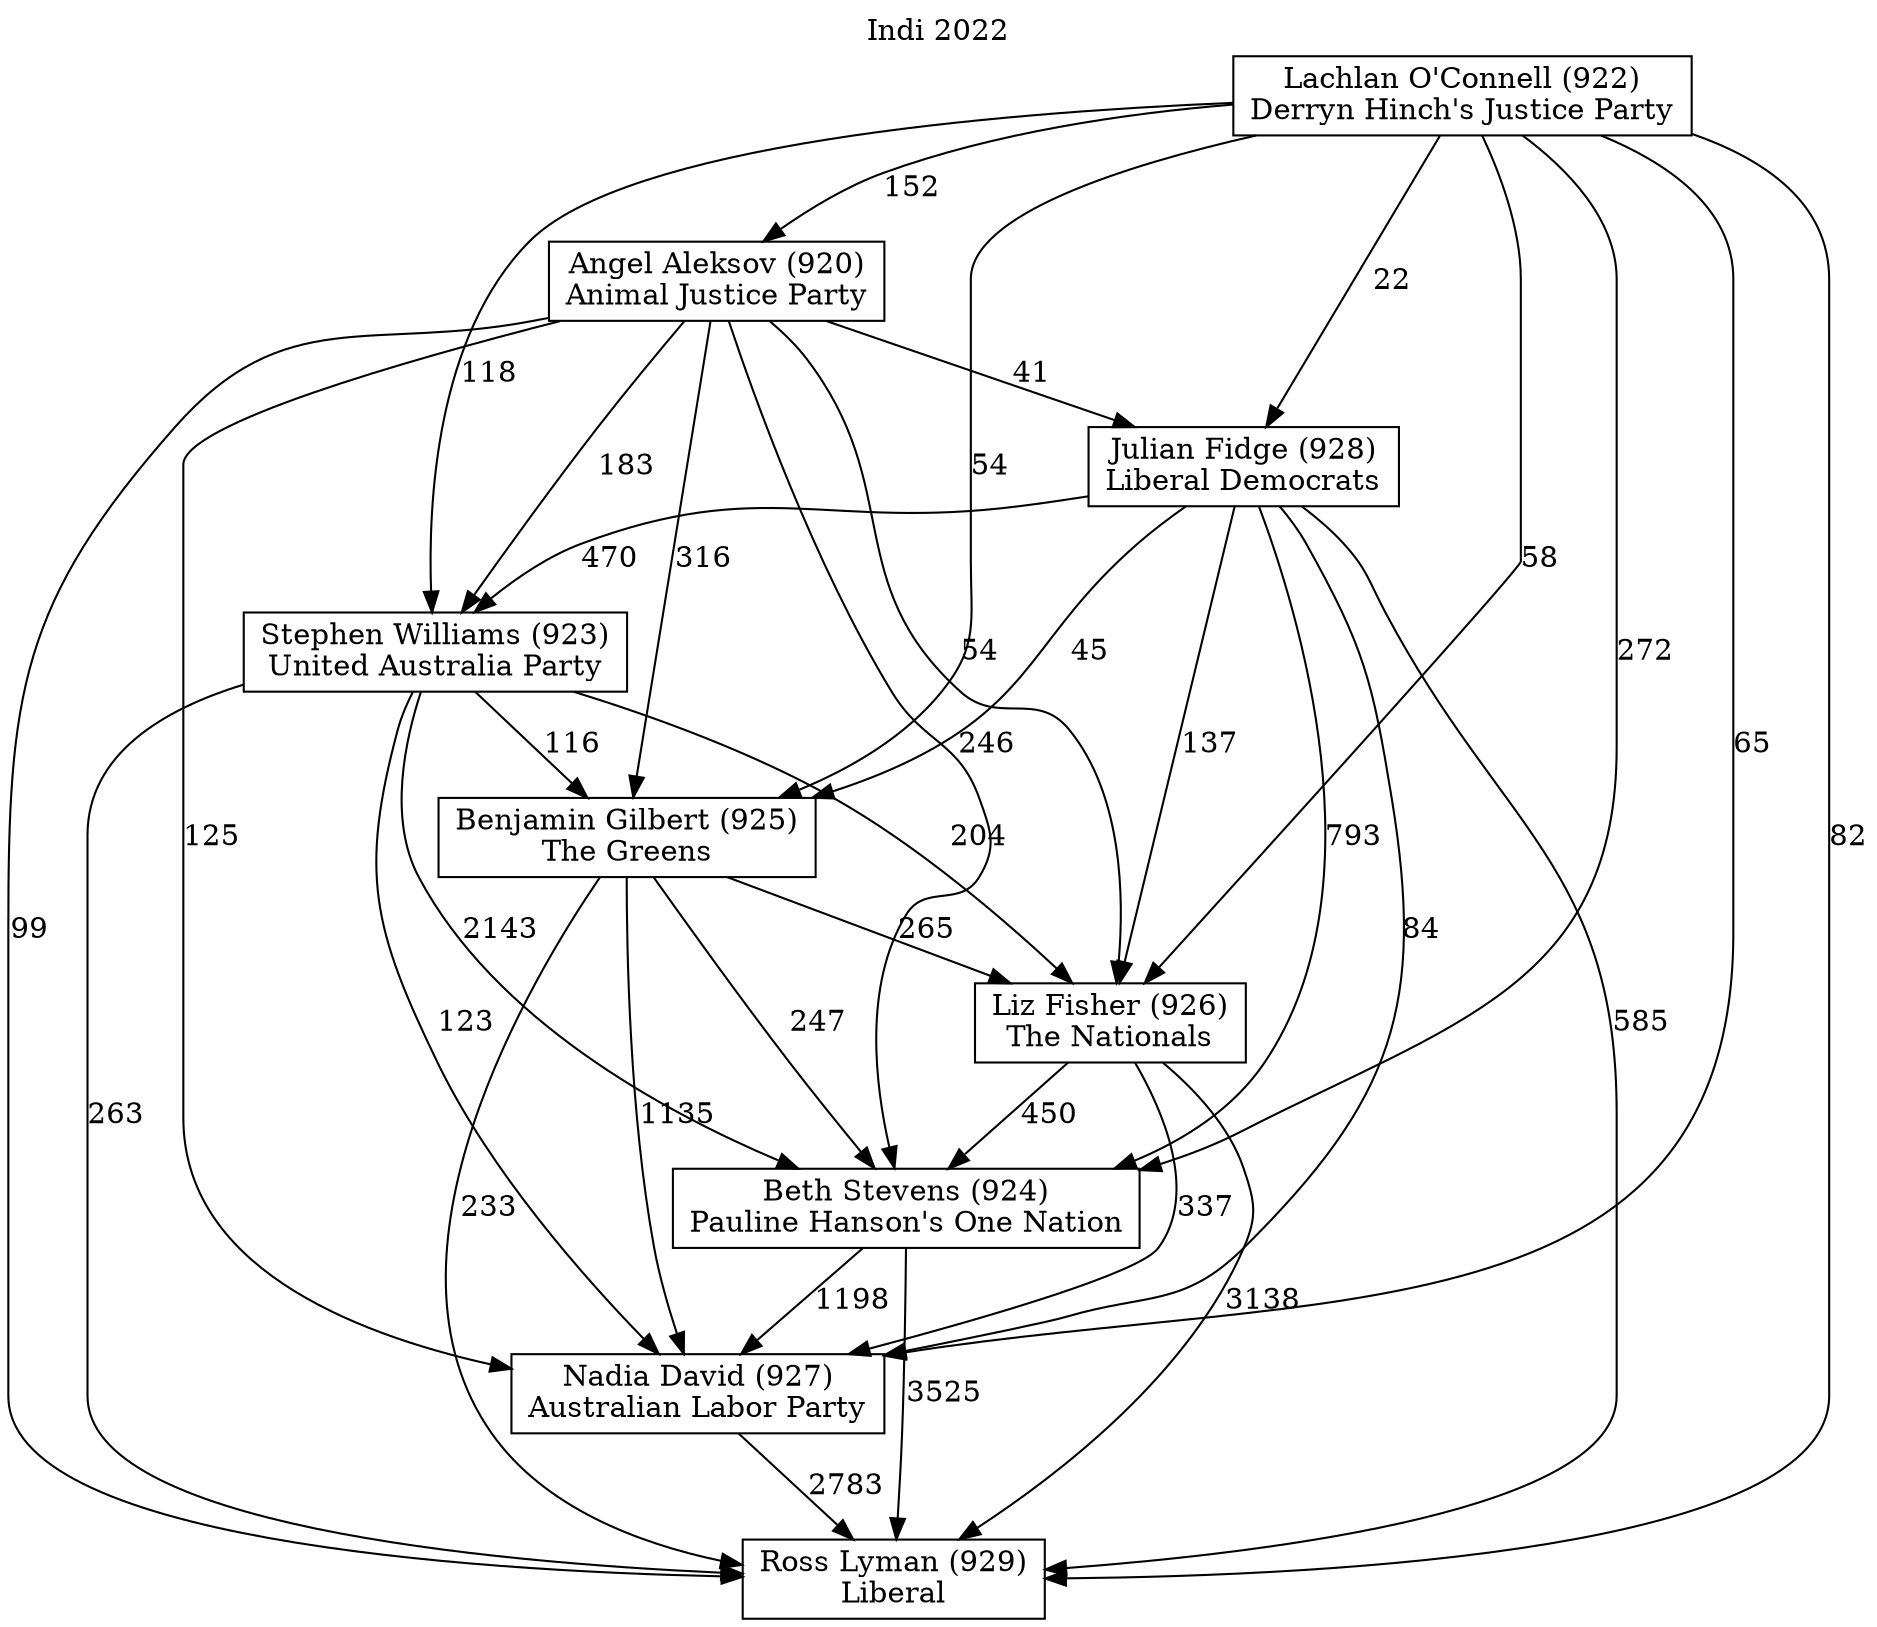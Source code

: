 // House preference flow
digraph "Ross Lyman (929)_Indi_2022" {
	graph [label="Indi 2022" labelloc=t mclimit=10]
	node [shape=box]
	"Ross Lyman (929)" [label="Ross Lyman (929)
Liberal"]
	"Nadia David (927)" [label="Nadia David (927)
Australian Labor Party"]
	"Beth Stevens (924)" [label="Beth Stevens (924)
Pauline Hanson's One Nation"]
	"Liz Fisher (926)" [label="Liz Fisher (926)
The Nationals"]
	"Benjamin Gilbert (925)" [label="Benjamin Gilbert (925)
The Greens"]
	"Stephen Williams (923)" [label="Stephen Williams (923)
United Australia Party"]
	"Julian Fidge (928)" [label="Julian Fidge (928)
Liberal Democrats"]
	"Angel Aleksov (920)" [label="Angel Aleksov (920)
Animal Justice Party"]
	"Lachlan O'Connell (922)" [label="Lachlan O'Connell (922)
Derryn Hinch's Justice Party"]
	"Nadia David (927)" -> "Ross Lyman (929)" [label=2783]
	"Beth Stevens (924)" -> "Nadia David (927)" [label=1198]
	"Liz Fisher (926)" -> "Beth Stevens (924)" [label=450]
	"Benjamin Gilbert (925)" -> "Liz Fisher (926)" [label=265]
	"Stephen Williams (923)" -> "Benjamin Gilbert (925)" [label=116]
	"Julian Fidge (928)" -> "Stephen Williams (923)" [label=470]
	"Angel Aleksov (920)" -> "Julian Fidge (928)" [label=41]
	"Lachlan O'Connell (922)" -> "Angel Aleksov (920)" [label=152]
	"Beth Stevens (924)" -> "Ross Lyman (929)" [label=3525]
	"Liz Fisher (926)" -> "Ross Lyman (929)" [label=3138]
	"Benjamin Gilbert (925)" -> "Ross Lyman (929)" [label=233]
	"Stephen Williams (923)" -> "Ross Lyman (929)" [label=263]
	"Julian Fidge (928)" -> "Ross Lyman (929)" [label=585]
	"Angel Aleksov (920)" -> "Ross Lyman (929)" [label=99]
	"Lachlan O'Connell (922)" -> "Ross Lyman (929)" [label=82]
	"Lachlan O'Connell (922)" -> "Julian Fidge (928)" [label=22]
	"Angel Aleksov (920)" -> "Stephen Williams (923)" [label=183]
	"Lachlan O'Connell (922)" -> "Stephen Williams (923)" [label=118]
	"Julian Fidge (928)" -> "Benjamin Gilbert (925)" [label=45]
	"Angel Aleksov (920)" -> "Benjamin Gilbert (925)" [label=316]
	"Lachlan O'Connell (922)" -> "Benjamin Gilbert (925)" [label=54]
	"Stephen Williams (923)" -> "Liz Fisher (926)" [label=204]
	"Julian Fidge (928)" -> "Liz Fisher (926)" [label=137]
	"Angel Aleksov (920)" -> "Liz Fisher (926)" [label=54]
	"Lachlan O'Connell (922)" -> "Liz Fisher (926)" [label=58]
	"Benjamin Gilbert (925)" -> "Beth Stevens (924)" [label=247]
	"Stephen Williams (923)" -> "Beth Stevens (924)" [label=2143]
	"Julian Fidge (928)" -> "Beth Stevens (924)" [label=793]
	"Angel Aleksov (920)" -> "Beth Stevens (924)" [label=246]
	"Lachlan O'Connell (922)" -> "Beth Stevens (924)" [label=272]
	"Liz Fisher (926)" -> "Nadia David (927)" [label=337]
	"Benjamin Gilbert (925)" -> "Nadia David (927)" [label=1135]
	"Stephen Williams (923)" -> "Nadia David (927)" [label=123]
	"Julian Fidge (928)" -> "Nadia David (927)" [label=84]
	"Angel Aleksov (920)" -> "Nadia David (927)" [label=125]
	"Lachlan O'Connell (922)" -> "Nadia David (927)" [label=65]
}
